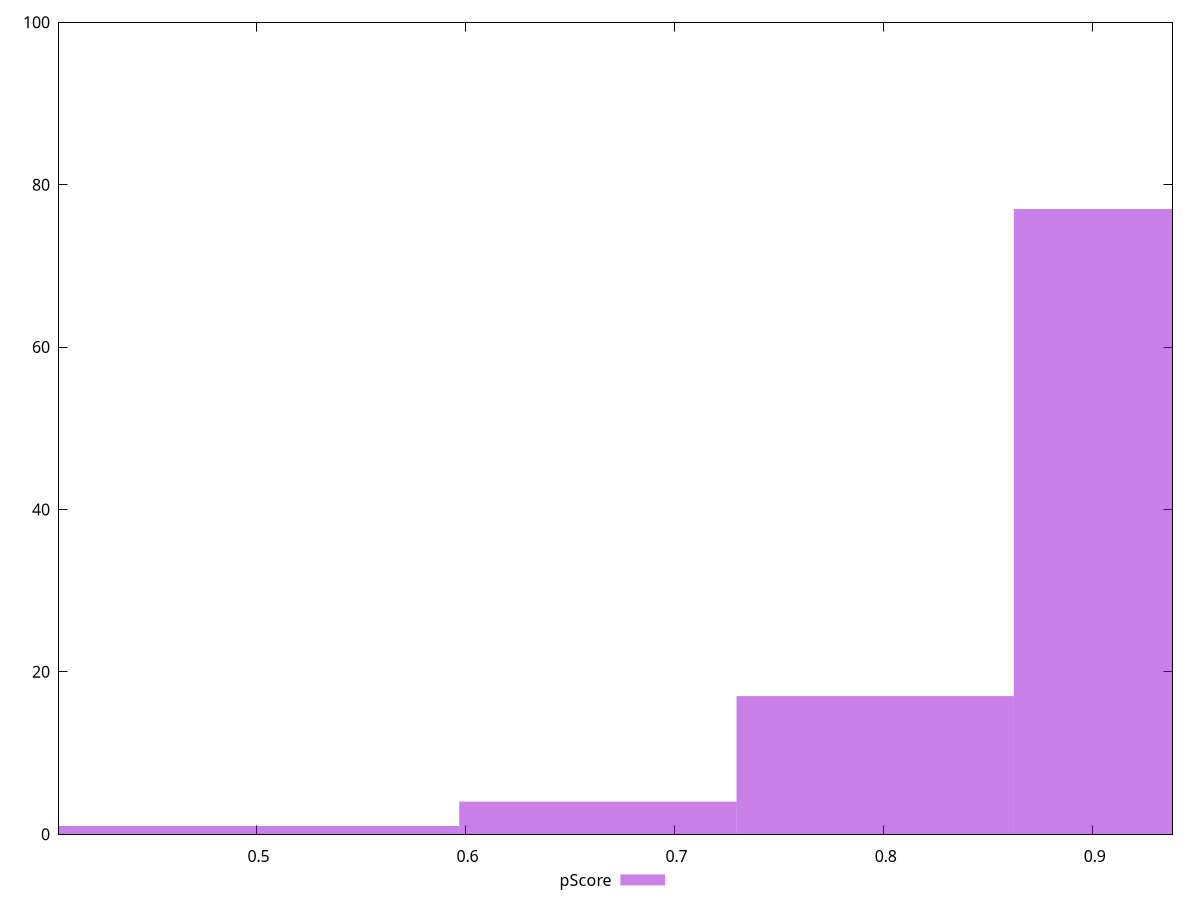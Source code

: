 reset

$pScore <<EOF
0.6633101749229184 4
0.9286342448920857 77
0.7959722099075021 17
0.39798610495375103 1
0.5306481399383347 1
EOF

set key outside below
set boxwidth 0.13266203498458368
set xrange [0.40549667767862263:0.9381943813490285]
set yrange [0:100]
set trange [0:100]
set style fill transparent solid 0.5 noborder
set terminal svg size 640, 490 enhanced background rgb 'white'
set output "report_00015_2021-02-09T16-11-33.973Z/first-contentful-paint/samples/pages+cached+noadtech/pScore/histogram.svg"

plot $pScore title "pScore" with boxes

reset
